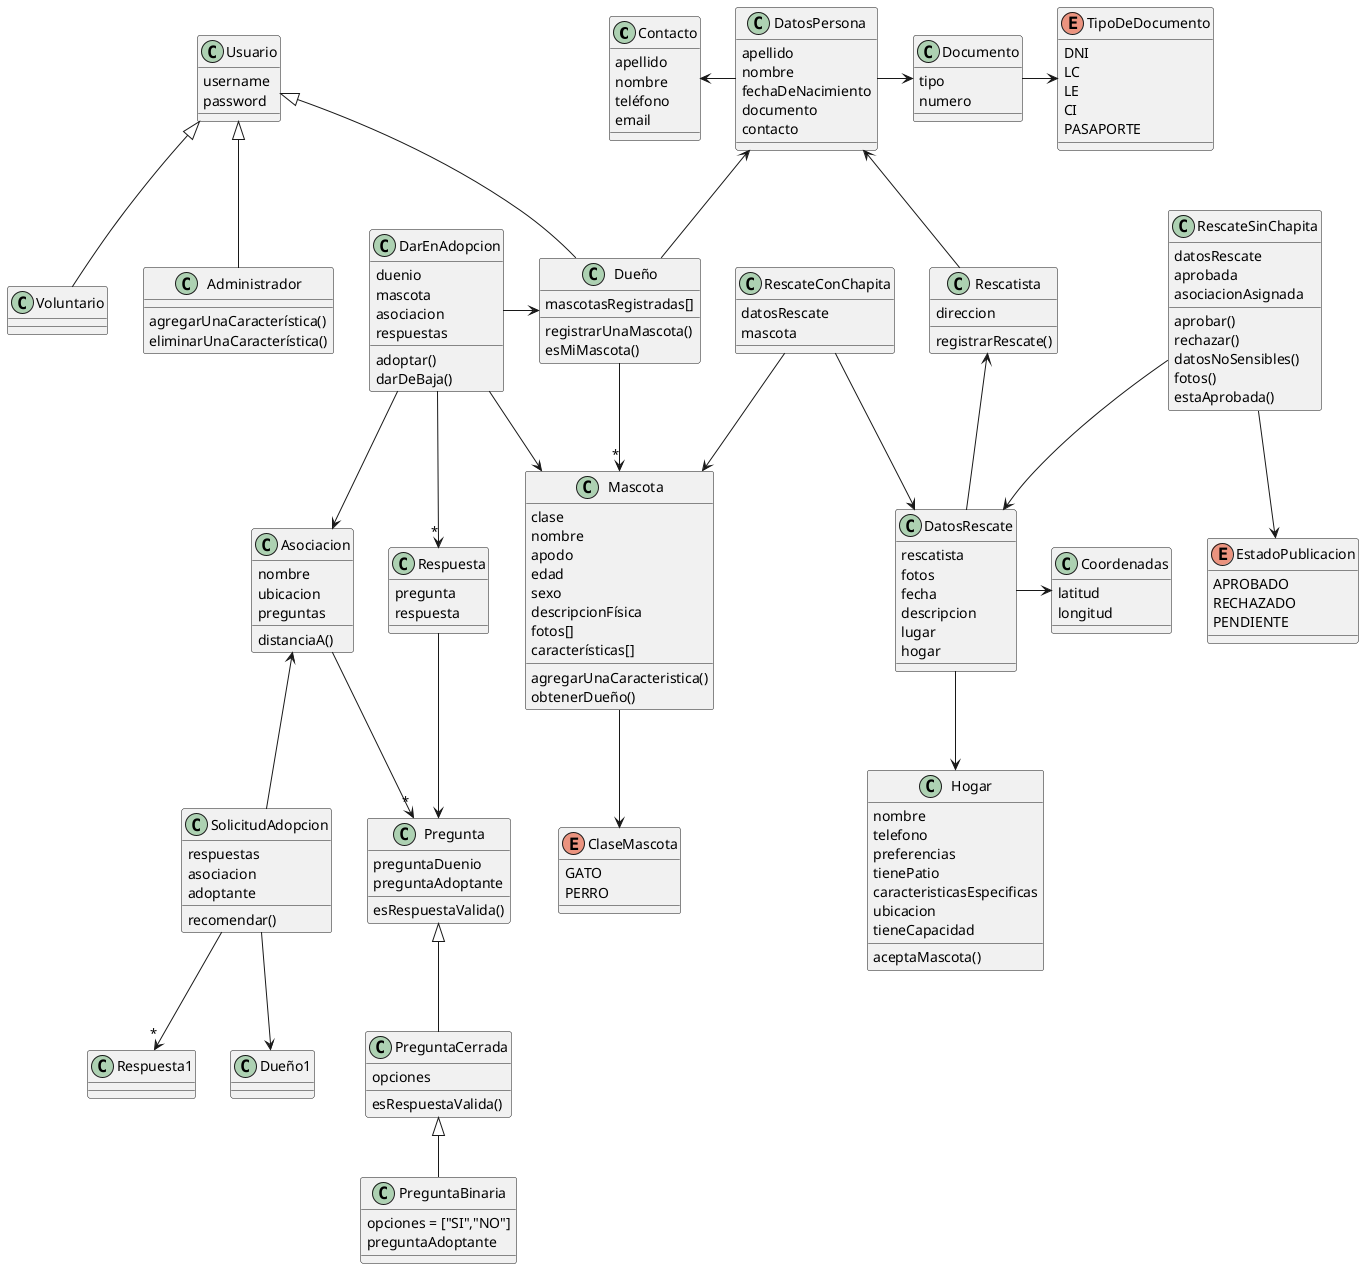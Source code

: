 @startuml RescateDePatitas

class Contacto{
  apellido
  nombre
  teléfono
  email
}

class Mascota{
  clase
  nombre
  apodo
  edad
  sexo
  descripcionFísica
  fotos[]
  características[]
  agregarUnaCaracteristica()
  obtenerDueño()
}

enum ClaseMascota{
  GATO
  PERRO
}

class Documento{
  tipo
  numero
}

enum TipoDeDocumento{
  DNI
  LC /' Libreta Cívica '/
  LE /' Libreta de Enrolamiento '/
  CI /' Cédula de Identidad '/
  PASAPORTE
}


class RescateConChapita{
  datosRescate
  mascota
}

class Coordenadas{
  latitud
  longitud
}

class Usuario{
  username
  password
}

class Administrador{
  agregarUnaCaracterística()
  eliminarUnaCaracterística()

}

class Dueño{
  mascotasRegistradas[]
  registrarUnaMascota()
  esMiMascota()
}

class Voluntario{

}

class Rescatista{
  direccion
  registrarRescate()
}

class DatosPersona{
  apellido
  nombre
  fechaDeNacimiento
  documento
  contacto
}


class DatosRescate{
  rescatista
  fotos
  fecha
  descripcion
  lugar
  hogar
}


class RescateSinChapita{
  datosRescate
  aprobada
  asociacionAsignada
  aprobar()
  rechazar()
  datosNoSensibles()
  fotos()
  estaAprobada()
}


enum EstadoPublicacion{
  APROBADO
  RECHAZADO
  PENDIENTE
}

class Hogar{
  nombre
  telefono
  preferencias
  tienePatio
  caracteristicasEspecificas
  ubicacion
  tieneCapacidad

  aceptaMascota()
}

class Pregunta{
  preguntaDuenio
  preguntaAdoptante
  esRespuestaValida()
}

class PreguntaCerrada{
  opciones
  esRespuestaValida()
}

class PreguntaBinaria{
  opciones = ["SI","NO"]
  preguntaAdoptante
}

class Respuesta{
  pregunta
  respuesta
}


class DarEnAdopcion{
  duenio
  mascota
  asociacion
  respuestas
  adoptar()
  darDeBaja()
}


SolicitudAdopcion -d->"*" Respuesta1
SolicitudAdopcion -d->    Dueño1
SolicitudAdopcion -u->    Asociacion
class SolicitudAdopcion{
  respuestas
  asociacion
  adoptante
  recomendar()
}

class Asociacion{
  nombre
  ubicacion
  preguntas
  distanciaA()
}

DarEnAdopcion     ->      Dueño
DarEnAdopcion     ->      Mascota
Respuesta         -d->    Pregunta
DarEnAdopcion     -->     Asociacion
DarEnAdopcion     -d->"*" Respuesta
Asociacion        -d->"*" Pregunta
PreguntaCerrada   -u-|>   Pregunta
PreguntaBinaria   -u-|>   PreguntaCerrada
Dueño             -u->    DatosPersona
Rescatista        -u->    DatosPersona
DatosPersona      -r->    Documento
DatosPersona      -l->    Contacto
DatosRescate      -u->    Rescatista
Dueño             -u-|>   Usuario
RescateConChapita -d->    Mascota
Documento         -r->    TipoDeDocumento
Mascota           -d->    ClaseMascota
Dueño             -d->"*" Mascota
Administrador     -u-|>   Usuario
DatosRescate        ->    Coordenadas
RescateSinChapita -d->    EstadoPublicacion
RescateSinChapita -d->    DatosRescate
RescateConChapita -d->    DatosRescate
DatosRescate      -d->    Hogar
Voluntario        -u-|>   Usuario



@enduml